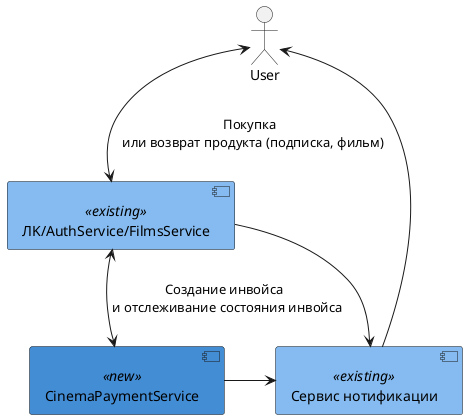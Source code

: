 @startuml

skinparam component {
    backgroundColor<<new>> #438dd5
    backgroundColor<<existing >> #85bbf0
}


actor User
component "ЛK/AuthService/FilmsService" as CinemaPaymentServiceClient <<existing>>
component CinemaPaymentService <<new>>
component "Сервис нотификации" as NotificationService <<existing>>

User <-down-> CinemaPaymentServiceClient: Покупка \n или возврат продукта (подписка, фильм)

CinemaPaymentServiceClient <-down-> CinemaPaymentService: Создание инвойса \n и отслеживание состояния инвойса 

CinemaPaymentServiceClient -right-> NotificationService
CinemaPaymentService -right-> NotificationService
NotificationService -up-> User

@enduml
